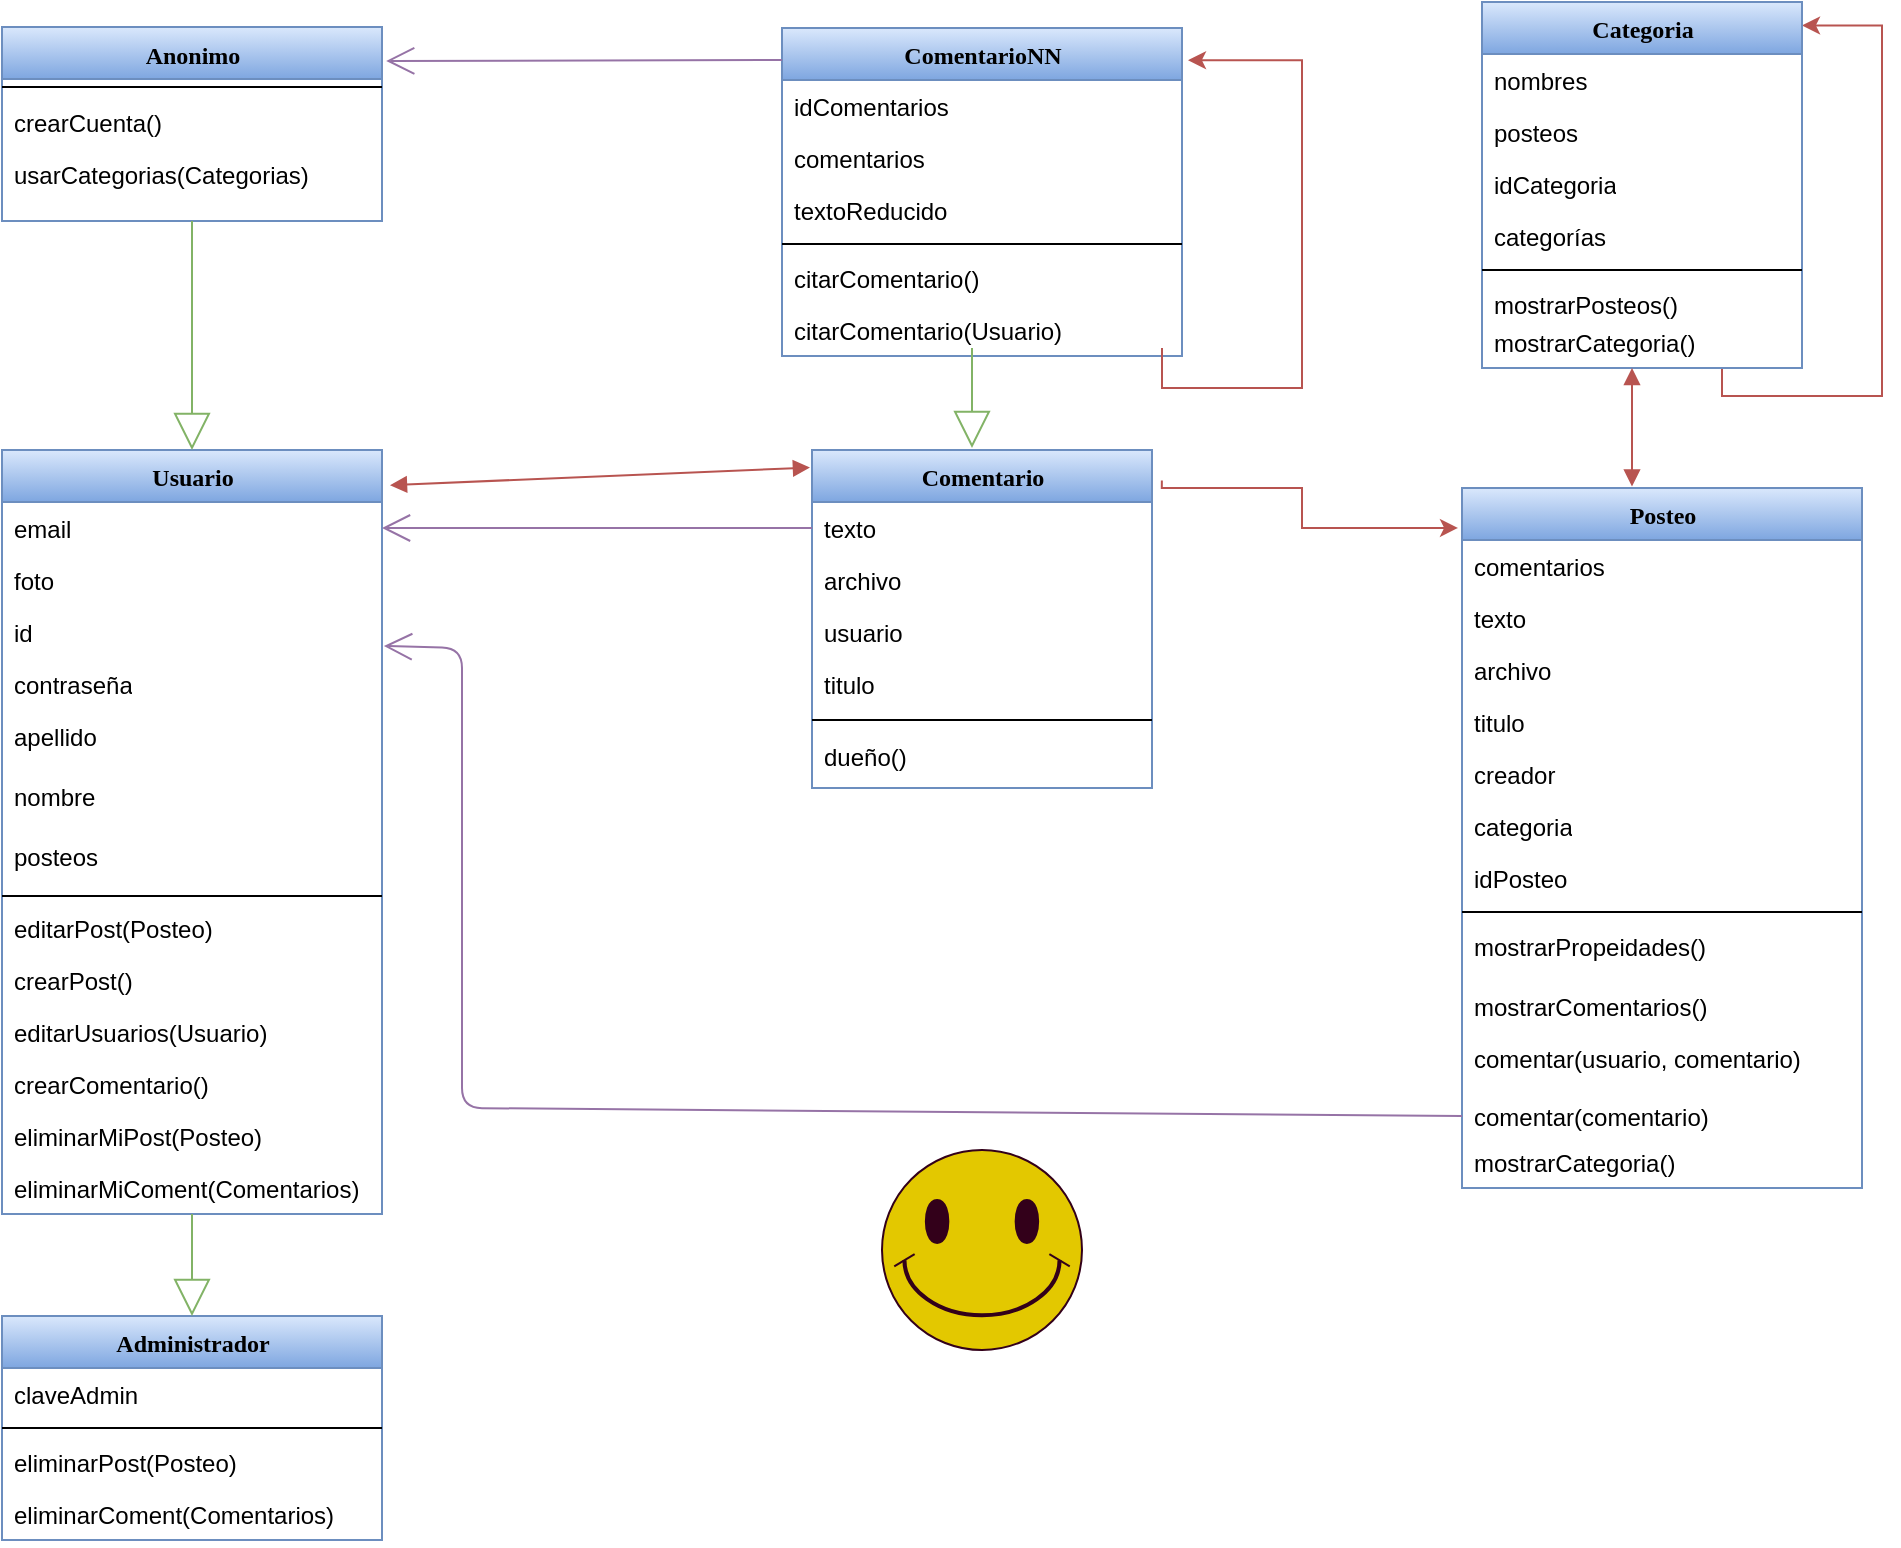 <mxfile version="10.6.7" type="device"><diagram name="Page-1" id="9f46799a-70d6-7492-0946-bef42562c5a5"><mxGraphModel dx="845" dy="737" grid="1" gridSize="10" guides="1" tooltips="1" connect="1" arrows="1" fold="1" page="1" pageScale="1" pageWidth="1100" pageHeight="850" background="#ffffff" math="0" shadow="0"><root><mxCell id="0"/><mxCell id="1" parent="0"/><mxCell id="78961159f06e98e8-17" value="Anonimo" style="swimlane;html=1;fontStyle=1;align=center;verticalAlign=top;childLayout=stackLayout;horizontal=1;startSize=26;horizontalStack=0;resizeParent=1;resizeLast=0;collapsible=1;marginBottom=0;swimlaneFillColor=#ffffff;rounded=0;shadow=0;comic=0;labelBackgroundColor=none;strokeColor=#6c8ebf;strokeWidth=1;fillColor=#dae8fc;fontFamily=Verdana;fontSize=12;gradientColor=#7ea6e0;" parent="1" vertex="1"><mxGeometry x="70" y="19.5" width="190" height="97" as="geometry"/></mxCell><mxCell id="78961159f06e98e8-19" value="" style="line;html=1;strokeWidth=1;fillColor=none;align=left;verticalAlign=middle;spacingTop=-1;spacingLeft=3;spacingRight=3;rotatable=0;labelPosition=right;points=[];portConstraint=eastwest;" parent="78961159f06e98e8-17" vertex="1"><mxGeometry y="26" width="190" height="8" as="geometry"/></mxCell><mxCell id="78961159f06e98e8-20" value="crearCuenta()" style="text;html=1;strokeColor=none;fillColor=none;align=left;verticalAlign=top;spacingLeft=4;spacingRight=4;whiteSpace=wrap;overflow=hidden;rotatable=0;points=[[0,0.5],[1,0.5]];portConstraint=eastwest;" parent="78961159f06e98e8-17" vertex="1"><mxGeometry y="34" width="190" height="26" as="geometry"/></mxCell><mxCell id="78961159f06e98e8-27" value="usarCategorias(Categorias)" style="text;html=1;strokeColor=none;fillColor=none;align=left;verticalAlign=top;spacingLeft=4;spacingRight=4;whiteSpace=wrap;overflow=hidden;rotatable=0;points=[[0,0.5],[1,0.5]];portConstraint=eastwest;" parent="78961159f06e98e8-17" vertex="1"><mxGeometry y="60" width="190" height="26" as="geometry"/></mxCell><mxCell id="78961159f06e98e8-30" value="Posteo" style="swimlane;html=1;fontStyle=1;align=center;verticalAlign=top;childLayout=stackLayout;horizontal=1;startSize=26;horizontalStack=0;resizeParent=1;resizeLast=0;collapsible=1;marginBottom=0;swimlaneFillColor=#ffffff;rounded=0;shadow=0;comic=0;labelBackgroundColor=none;strokeColor=#6c8ebf;strokeWidth=1;fillColor=#dae8fc;fontFamily=Verdana;fontSize=12;gradientColor=#7ea6e0;" parent="1" vertex="1"><mxGeometry x="800" y="250" width="200" height="350" as="geometry"/></mxCell><mxCell id="78961159f06e98e8-31" value="comentarios" style="text;html=1;strokeColor=none;fillColor=none;align=left;verticalAlign=top;spacingLeft=4;spacingRight=4;whiteSpace=wrap;overflow=hidden;rotatable=0;points=[[0,0.5],[1,0.5]];portConstraint=eastwest;" parent="78961159f06e98e8-30" vertex="1"><mxGeometry y="26" width="200" height="26" as="geometry"/></mxCell><mxCell id="78961159f06e98e8-32" value="texto" style="text;html=1;strokeColor=none;fillColor=none;align=left;verticalAlign=top;spacingLeft=4;spacingRight=4;whiteSpace=wrap;overflow=hidden;rotatable=0;points=[[0,0.5],[1,0.5]];portConstraint=eastwest;" parent="78961159f06e98e8-30" vertex="1"><mxGeometry y="52" width="200" height="26" as="geometry"/></mxCell><mxCell id="78961159f06e98e8-33" value="archivo" style="text;html=1;strokeColor=none;fillColor=none;align=left;verticalAlign=top;spacingLeft=4;spacingRight=4;whiteSpace=wrap;overflow=hidden;rotatable=0;points=[[0,0.5],[1,0.5]];portConstraint=eastwest;" parent="78961159f06e98e8-30" vertex="1"><mxGeometry y="78" width="200" height="26" as="geometry"/></mxCell><mxCell id="78961159f06e98e8-34" value="titulo" style="text;html=1;strokeColor=none;fillColor=none;align=left;verticalAlign=top;spacingLeft=4;spacingRight=4;whiteSpace=wrap;overflow=hidden;rotatable=0;points=[[0,0.5],[1,0.5]];portConstraint=eastwest;" parent="78961159f06e98e8-30" vertex="1"><mxGeometry y="104" width="200" height="26" as="geometry"/></mxCell><mxCell id="78961159f06e98e8-36" value="creador" style="text;html=1;strokeColor=none;fillColor=none;align=left;verticalAlign=top;spacingLeft=4;spacingRight=4;whiteSpace=wrap;overflow=hidden;rotatable=0;points=[[0,0.5],[1,0.5]];portConstraint=eastwest;" parent="78961159f06e98e8-30" vertex="1"><mxGeometry y="130" width="200" height="26" as="geometry"/></mxCell><mxCell id="fxsSNE8b6XIYJrLclVtl-2" value="categoria" style="text;html=1;strokeColor=none;fillColor=none;align=left;verticalAlign=top;spacingLeft=4;spacingRight=4;whiteSpace=wrap;overflow=hidden;rotatable=0;points=[[0,0.5],[1,0.5]];portConstraint=eastwest;" parent="78961159f06e98e8-30" vertex="1"><mxGeometry y="156" width="200" height="26" as="geometry"/></mxCell><mxCell id="sAVAzjZVD2drZ40djNOZ-14" value="idPosteo&lt;br&gt;&lt;br&gt;" style="text;html=1;strokeColor=none;fillColor=none;align=left;verticalAlign=top;spacingLeft=4;spacingRight=4;whiteSpace=wrap;overflow=hidden;rotatable=0;points=[[0,0.5],[1,0.5]];portConstraint=eastwest;" parent="78961159f06e98e8-30" vertex="1"><mxGeometry y="182" width="200" height="26" as="geometry"/></mxCell><mxCell id="78961159f06e98e8-38" value="" style="line;html=1;strokeWidth=1;fillColor=none;align=left;verticalAlign=middle;spacingTop=-1;spacingLeft=3;spacingRight=3;rotatable=0;labelPosition=right;points=[];portConstraint=eastwest;" parent="78961159f06e98e8-30" vertex="1"><mxGeometry y="208" width="200" height="8" as="geometry"/></mxCell><mxCell id="LZjvidUnuVpqpDq_tLOS-3" value="mostrarPropeidades()&lt;br&gt;&lt;br&gt;" style="text;html=1;strokeColor=none;fillColor=none;align=left;verticalAlign=top;spacingLeft=4;spacingRight=4;whiteSpace=wrap;overflow=hidden;rotatable=0;points=[[0,0.5],[1,0.5]];portConstraint=eastwest;" parent="78961159f06e98e8-30" vertex="1"><mxGeometry y="216" width="200" height="30" as="geometry"/></mxCell><mxCell id="78961159f06e98e8-40" value="mostrarComentarios()&lt;br&gt;&lt;br&gt;" style="text;html=1;strokeColor=none;fillColor=none;align=left;verticalAlign=top;spacingLeft=4;spacingRight=4;whiteSpace=wrap;overflow=hidden;rotatable=0;points=[[0,0.5],[1,0.5]];portConstraint=eastwest;" parent="78961159f06e98e8-30" vertex="1"><mxGeometry y="246" width="200" height="26" as="geometry"/></mxCell><mxCell id="LZjvidUnuVpqpDq_tLOS-46" value="comentar(usuario, comentario)&lt;br&gt;&lt;br&gt;" style="text;html=1;strokeColor=none;fillColor=none;align=left;verticalAlign=top;spacingLeft=4;spacingRight=4;whiteSpace=wrap;overflow=hidden;rotatable=0;points=[[0,0.5],[1,0.5]];portConstraint=eastwest;" parent="78961159f06e98e8-30" vertex="1"><mxGeometry y="272" width="200" height="18" as="geometry"/></mxCell><mxCell id="78961159f06e98e8-69" value="Usuario" style="swimlane;html=1;fontStyle=1;align=center;verticalAlign=top;childLayout=stackLayout;horizontal=1;startSize=26;horizontalStack=0;resizeParent=1;resizeLast=0;collapsible=1;marginBottom=0;swimlaneFillColor=#ffffff;rounded=0;shadow=0;comic=0;labelBackgroundColor=none;strokeColor=#6c8ebf;strokeWidth=1;fillColor=#dae8fc;fontFamily=Verdana;fontSize=12;gradientColor=#7ea6e0;" parent="1" vertex="1"><mxGeometry x="70" y="231" width="190" height="382" as="geometry"><mxRectangle x="70" y="230" width="80" height="26" as="alternateBounds"/></mxGeometry></mxCell><mxCell id="78961159f06e98e8-70" value="email" style="text;html=1;strokeColor=none;fillColor=none;align=left;verticalAlign=top;spacingLeft=4;spacingRight=4;whiteSpace=wrap;overflow=hidden;rotatable=0;points=[[0,0.5],[1,0.5]];portConstraint=eastwest;" parent="78961159f06e98e8-69" vertex="1"><mxGeometry y="26" width="190" height="26" as="geometry"/></mxCell><mxCell id="78961159f06e98e8-71" value="foto" style="text;html=1;strokeColor=none;fillColor=none;align=left;verticalAlign=top;spacingLeft=4;spacingRight=4;whiteSpace=wrap;overflow=hidden;rotatable=0;points=[[0,0.5],[1,0.5]];portConstraint=eastwest;" parent="78961159f06e98e8-69" vertex="1"><mxGeometry y="52" width="190" height="26" as="geometry"/></mxCell><mxCell id="78961159f06e98e8-72" value="id" style="text;html=1;strokeColor=none;fillColor=none;align=left;verticalAlign=top;spacingLeft=4;spacingRight=4;whiteSpace=wrap;overflow=hidden;rotatable=0;points=[[0,0.5],[1,0.5]];portConstraint=eastwest;" parent="78961159f06e98e8-69" vertex="1"><mxGeometry y="78" width="190" height="26" as="geometry"/></mxCell><mxCell id="78961159f06e98e8-74" value="contraseña" style="text;html=1;strokeColor=none;fillColor=none;align=left;verticalAlign=top;spacingLeft=4;spacingRight=4;whiteSpace=wrap;overflow=hidden;rotatable=0;points=[[0,0.5],[1,0.5]];portConstraint=eastwest;" parent="78961159f06e98e8-69" vertex="1"><mxGeometry y="104" width="190" height="26" as="geometry"/></mxCell><mxCell id="XuMHoCYQhZH6YwobkbX5-2" value="apellido" style="text;html=1;strokeColor=none;fillColor=none;align=left;verticalAlign=top;spacingLeft=4;spacingRight=4;whiteSpace=wrap;overflow=hidden;rotatable=0;points=[[0,0.5],[1,0.5]];portConstraint=eastwest;" vertex="1" parent="78961159f06e98e8-69"><mxGeometry y="130" width="190" height="30" as="geometry"/></mxCell><mxCell id="XuMHoCYQhZH6YwobkbX5-1" value="nombre" style="text;html=1;strokeColor=none;fillColor=none;align=left;verticalAlign=top;spacingLeft=4;spacingRight=4;whiteSpace=wrap;overflow=hidden;rotatable=0;points=[[0,0.5],[1,0.5]];portConstraint=eastwest;" vertex="1" parent="78961159f06e98e8-69"><mxGeometry y="160" width="190" height="30" as="geometry"/></mxCell><mxCell id="78961159f06e98e8-75" value="posteos" style="text;html=1;strokeColor=none;fillColor=none;align=left;verticalAlign=top;spacingLeft=4;spacingRight=4;whiteSpace=wrap;overflow=hidden;rotatable=0;points=[[0,0.5],[1,0.5]];portConstraint=eastwest;" parent="78961159f06e98e8-69" vertex="1"><mxGeometry y="190" width="190" height="30" as="geometry"/></mxCell><mxCell id="78961159f06e98e8-77" value="" style="line;html=1;strokeWidth=1;fillColor=none;align=left;verticalAlign=middle;spacingTop=-1;spacingLeft=3;spacingRight=3;rotatable=0;labelPosition=right;points=[];portConstraint=eastwest;" parent="78961159f06e98e8-69" vertex="1"><mxGeometry y="220" width="190" height="6" as="geometry"/></mxCell><mxCell id="78961159f06e98e8-78" value="editarPost(Posteo)" style="text;html=1;strokeColor=none;fillColor=none;align=left;verticalAlign=top;spacingLeft=4;spacingRight=4;whiteSpace=wrap;overflow=hidden;rotatable=0;points=[[0,0.5],[1,0.5]];portConstraint=eastwest;" parent="78961159f06e98e8-69" vertex="1"><mxGeometry y="226" width="190" height="26" as="geometry"/></mxCell><mxCell id="78961159f06e98e8-79" value="crearPost()" style="text;html=1;strokeColor=none;fillColor=none;align=left;verticalAlign=top;spacingLeft=4;spacingRight=4;whiteSpace=wrap;overflow=hidden;rotatable=0;points=[[0,0.5],[1,0.5]];portConstraint=eastwest;" parent="78961159f06e98e8-69" vertex="1"><mxGeometry y="252" width="190" height="26" as="geometry"/></mxCell><mxCell id="78961159f06e98e8-80" value="editarUsuarios(Usuario)" style="text;html=1;strokeColor=none;fillColor=none;align=left;verticalAlign=top;spacingLeft=4;spacingRight=4;whiteSpace=wrap;overflow=hidden;rotatable=0;points=[[0,0.5],[1,0.5]];portConstraint=eastwest;" parent="78961159f06e98e8-69" vertex="1"><mxGeometry y="278" width="190" height="26" as="geometry"/></mxCell><mxCell id="78961159f06e98e8-81" value="crearComentario()" style="text;html=1;strokeColor=none;fillColor=none;align=left;verticalAlign=top;spacingLeft=4;spacingRight=4;whiteSpace=wrap;overflow=hidden;rotatable=0;points=[[0,0.5],[1,0.5]];portConstraint=eastwest;" parent="78961159f06e98e8-69" vertex="1"><mxGeometry y="304" width="190" height="26" as="geometry"/></mxCell><mxCell id="sAVAzjZVD2drZ40djNOZ-12" value="eliminarMiPost(Posteo)" style="text;html=1;strokeColor=none;fillColor=none;align=left;verticalAlign=top;spacingLeft=4;spacingRight=4;whiteSpace=wrap;overflow=hidden;rotatable=0;points=[[0,0.5],[1,0.5]];portConstraint=eastwest;" parent="78961159f06e98e8-69" vertex="1"><mxGeometry y="330" width="190" height="26" as="geometry"/></mxCell><mxCell id="fxsSNE8b6XIYJrLclVtl-8" value="eliminarMiComent(Comentarios)" style="text;html=1;strokeColor=none;fillColor=none;align=left;verticalAlign=top;spacingLeft=4;spacingRight=4;whiteSpace=wrap;overflow=hidden;rotatable=0;points=[[0,0.5],[1,0.5]];portConstraint=eastwest;" parent="78961159f06e98e8-69" vertex="1"><mxGeometry y="356" width="190" height="26" as="geometry"/></mxCell><mxCell id="LZjvidUnuVpqpDq_tLOS-54" style="edgeStyle=orthogonalEdgeStyle;rounded=0;orthogonalLoop=1;jettySize=auto;html=1;exitX=0.75;exitY=1;exitDx=0;exitDy=0;entryX=1;entryY=0.064;entryDx=0;entryDy=0;entryPerimeter=0;gradientColor=#ea6b66;fillColor=#f8cecc;strokeColor=#b85450;" parent="1" source="78961159f06e98e8-82" target="78961159f06e98e8-82" edge="1"><mxGeometry relative="1" as="geometry"><mxPoint x="1060" y="30" as="targetPoint"/><Array as="points"><mxPoint x="940" y="204"/><mxPoint x="1010" y="204"/><mxPoint x="1010" y="30"/></Array></mxGeometry></mxCell><mxCell id="78961159f06e98e8-82" value="Categoria" style="swimlane;html=1;fontStyle=1;align=center;verticalAlign=top;childLayout=stackLayout;horizontal=1;startSize=26;horizontalStack=0;resizeParent=1;resizeLast=0;collapsible=1;marginBottom=0;swimlaneFillColor=#ffffff;rounded=0;shadow=0;comic=0;labelBackgroundColor=none;strokeColor=#6c8ebf;strokeWidth=1;fillColor=#dae8fc;fontFamily=Verdana;fontSize=12;gradientColor=#7ea6e0;" parent="1" vertex="1"><mxGeometry x="810" y="7" width="160" height="183" as="geometry"/></mxCell><mxCell id="78961159f06e98e8-83" value="nombres" style="text;html=1;strokeColor=none;fillColor=none;align=left;verticalAlign=top;spacingLeft=4;spacingRight=4;whiteSpace=wrap;overflow=hidden;rotatable=0;points=[[0,0.5],[1,0.5]];portConstraint=eastwest;" parent="78961159f06e98e8-82" vertex="1"><mxGeometry y="26" width="160" height="26" as="geometry"/></mxCell><mxCell id="78961159f06e98e8-84" value="posteos" style="text;html=1;strokeColor=none;fillColor=none;align=left;verticalAlign=top;spacingLeft=4;spacingRight=4;whiteSpace=wrap;overflow=hidden;rotatable=0;points=[[0,0.5],[1,0.5]];portConstraint=eastwest;" parent="78961159f06e98e8-82" vertex="1"><mxGeometry y="52" width="160" height="26" as="geometry"/></mxCell><mxCell id="XuMHoCYQhZH6YwobkbX5-4" value="idCategoria&lt;br&gt;&lt;br&gt;" style="text;html=1;strokeColor=none;fillColor=none;align=left;verticalAlign=top;spacingLeft=4;spacingRight=4;whiteSpace=wrap;overflow=hidden;rotatable=0;points=[[0,0.5],[1,0.5]];portConstraint=eastwest;" vertex="1" parent="78961159f06e98e8-82"><mxGeometry y="78" width="160" height="26" as="geometry"/></mxCell><mxCell id="fxsSNE8b6XIYJrLclVtl-1" value="categorías" style="text;html=1;strokeColor=none;fillColor=none;align=left;verticalAlign=top;spacingLeft=4;spacingRight=4;whiteSpace=wrap;overflow=hidden;rotatable=0;points=[[0,0.5],[1,0.5]];portConstraint=eastwest;" parent="78961159f06e98e8-82" vertex="1"><mxGeometry y="104" width="160" height="26" as="geometry"/></mxCell><mxCell id="78961159f06e98e8-90" value="" style="line;html=1;strokeWidth=1;fillColor=none;align=left;verticalAlign=middle;spacingTop=-1;spacingLeft=3;spacingRight=3;rotatable=0;labelPosition=right;points=[];portConstraint=eastwest;" parent="78961159f06e98e8-82" vertex="1"><mxGeometry y="130" width="160" height="8" as="geometry"/></mxCell><mxCell id="78961159f06e98e8-91" value="mostrarPosteos()" style="text;html=1;strokeColor=none;fillColor=none;align=left;verticalAlign=top;spacingLeft=4;spacingRight=4;whiteSpace=wrap;overflow=hidden;rotatable=0;points=[[0,0.5],[1,0.5]];portConstraint=eastwest;" parent="78961159f06e98e8-82" vertex="1"><mxGeometry y="138" width="160" height="26" as="geometry"/></mxCell><mxCell id="78961159f06e98e8-95" value="Administrador" style="swimlane;html=1;fontStyle=1;align=center;verticalAlign=top;childLayout=stackLayout;horizontal=1;startSize=26;horizontalStack=0;resizeParent=1;resizeLast=0;collapsible=1;marginBottom=0;swimlaneFillColor=#ffffff;rounded=0;shadow=0;comic=0;labelBackgroundColor=none;strokeColor=#6c8ebf;strokeWidth=1;fillColor=#dae8fc;fontFamily=Verdana;fontSize=12;gradientColor=#7ea6e0;" parent="1" vertex="1"><mxGeometry x="70" y="664" width="190" height="112" as="geometry"/></mxCell><mxCell id="78961159f06e98e8-96" value="claveAdmin" style="text;html=1;strokeColor=none;fillColor=none;align=left;verticalAlign=top;spacingLeft=4;spacingRight=4;whiteSpace=wrap;overflow=hidden;rotatable=0;points=[[0,0.5],[1,0.5]];portConstraint=eastwest;" parent="78961159f06e98e8-95" vertex="1"><mxGeometry y="26" width="190" height="26" as="geometry"/></mxCell><mxCell id="78961159f06e98e8-103" value="" style="line;html=1;strokeWidth=1;fillColor=none;align=left;verticalAlign=middle;spacingTop=-1;spacingLeft=3;spacingRight=3;rotatable=0;labelPosition=right;points=[];portConstraint=eastwest;" parent="78961159f06e98e8-95" vertex="1"><mxGeometry y="52" width="190" height="8" as="geometry"/></mxCell><mxCell id="78961159f06e98e8-104" value="eliminarPost(Posteo)" style="text;html=1;strokeColor=none;fillColor=none;align=left;verticalAlign=top;spacingLeft=4;spacingRight=4;whiteSpace=wrap;overflow=hidden;rotatable=0;points=[[0,0.5],[1,0.5]];portConstraint=eastwest;" parent="78961159f06e98e8-95" vertex="1"><mxGeometry y="60" width="190" height="26" as="geometry"/></mxCell><mxCell id="fxsSNE8b6XIYJrLclVtl-9" value="eliminarComent(Comentarios)" style="text;html=1;strokeColor=none;fillColor=none;align=left;verticalAlign=top;spacingLeft=4;spacingRight=4;whiteSpace=wrap;overflow=hidden;rotatable=0;points=[[0,0.5],[1,0.5]];portConstraint=eastwest;" parent="78961159f06e98e8-95" vertex="1"><mxGeometry y="86" width="190" height="26" as="geometry"/></mxCell><mxCell id="78961159f06e98e8-108" value="Comentario" style="swimlane;html=1;fontStyle=1;align=center;verticalAlign=top;childLayout=stackLayout;horizontal=1;startSize=26;horizontalStack=0;resizeParent=1;resizeLast=0;collapsible=1;marginBottom=0;swimlaneFillColor=#ffffff;rounded=0;shadow=0;comic=0;labelBackgroundColor=none;strokeColor=#6c8ebf;strokeWidth=1;fillColor=#dae8fc;fontFamily=Verdana;fontSize=12;gradientColor=#7ea6e0;" parent="1" vertex="1"><mxGeometry x="475" y="231" width="170" height="169" as="geometry"/></mxCell><mxCell id="LZjvidUnuVpqpDq_tLOS-4" value="texto&lt;br&gt;&lt;br&gt;" style="text;html=1;strokeColor=none;fillColor=none;align=left;verticalAlign=top;spacingLeft=4;spacingRight=4;whiteSpace=wrap;overflow=hidden;rotatable=0;points=[[0,0.5],[1,0.5]];portConstraint=eastwest;" parent="78961159f06e98e8-108" vertex="1"><mxGeometry y="26" width="170" height="26" as="geometry"/></mxCell><mxCell id="LZjvidUnuVpqpDq_tLOS-6" value="archivo&lt;br&gt;" style="text;html=1;strokeColor=none;fillColor=none;align=left;verticalAlign=top;spacingLeft=4;spacingRight=4;whiteSpace=wrap;overflow=hidden;rotatable=0;points=[[0,0.5],[1,0.5]];portConstraint=eastwest;" parent="78961159f06e98e8-108" vertex="1"><mxGeometry y="52" width="170" height="26" as="geometry"/></mxCell><mxCell id="LZjvidUnuVpqpDq_tLOS-49" value="usuario&lt;br&gt;" style="text;html=1;strokeColor=none;fillColor=none;align=left;verticalAlign=top;spacingLeft=4;spacingRight=4;whiteSpace=wrap;overflow=hidden;rotatable=0;points=[[0,0.5],[1,0.5]];portConstraint=eastwest;" parent="78961159f06e98e8-108" vertex="1"><mxGeometry y="78" width="170" height="26" as="geometry"/></mxCell><mxCell id="XuMHoCYQhZH6YwobkbX5-5" value="titulo&lt;br&gt;" style="text;html=1;strokeColor=none;fillColor=none;align=left;verticalAlign=top;spacingLeft=4;spacingRight=4;whiteSpace=wrap;overflow=hidden;rotatable=0;points=[[0,0.5],[1,0.5]];portConstraint=eastwest;" vertex="1" parent="78961159f06e98e8-108"><mxGeometry y="104" width="170" height="26" as="geometry"/></mxCell><mxCell id="78961159f06e98e8-116" value="" style="line;html=1;strokeWidth=1;fillColor=none;align=left;verticalAlign=middle;spacingTop=-1;spacingLeft=3;spacingRight=3;rotatable=0;labelPosition=right;points=[];portConstraint=eastwest;" parent="78961159f06e98e8-108" vertex="1"><mxGeometry y="130" width="170" height="10" as="geometry"/></mxCell><mxCell id="LZjvidUnuVpqpDq_tLOS-55" value="dueño()&lt;br&gt;" style="text;html=1;strokeColor=none;fillColor=none;align=left;verticalAlign=top;spacingLeft=4;spacingRight=4;whiteSpace=wrap;overflow=hidden;rotatable=0;points=[[0,0.5],[1,0.5]];portConstraint=eastwest;" parent="78961159f06e98e8-108" vertex="1"><mxGeometry y="140" width="170" height="26" as="geometry"/></mxCell><mxCell id="sAVAzjZVD2drZ40djNOZ-39" value="" style="endArrow=open;endFill=1;endSize=12;html=1;entryX=1.005;entryY=0.769;entryDx=0;entryDy=0;entryPerimeter=0;exitX=0;exitY=0.5;exitDx=0;exitDy=0;fillColor=#e1d5e7;strokeColor=#9673a6;" parent="1" source="LZjvidUnuVpqpDq_tLOS-45" target="78961159f06e98e8-72" edge="1"><mxGeometry width="160" relative="1" as="geometry"><mxPoint x="820" y="673" as="sourcePoint"/><mxPoint x="270" y="330" as="targetPoint"/><Array as="points"><mxPoint x="300" y="560"/><mxPoint x="300" y="330"/></Array></mxGeometry></mxCell><mxCell id="sAVAzjZVD2drZ40djNOZ-40" value="" style="endArrow=block;endSize=16;endFill=0;html=1;exitX=0.5;exitY=1;exitDx=0;exitDy=0;entryX=0.5;entryY=0;entryDx=0;entryDy=0;fillColor=#d5e8d4;strokeColor=#82b366;" parent="1" source="78961159f06e98e8-17" target="78961159f06e98e8-69" edge="1"><mxGeometry width="160" relative="1" as="geometry"><mxPoint x="70" y="351.5" as="sourcePoint"/><mxPoint x="230" y="351.5" as="targetPoint"/><Array as="points"/></mxGeometry></mxCell><mxCell id="sAVAzjZVD2drZ40djNOZ-41" value="" style="endArrow=block;endSize=16;endFill=0;html=1;exitX=0.5;exitY=1;exitDx=0;exitDy=0;entryX=0.5;entryY=0;entryDx=0;entryDy=0;fillColor=#d5e8d4;strokeColor=#82b366;" parent="1" source="78961159f06e98e8-69" target="78961159f06e98e8-95" edge="1"><mxGeometry width="160" relative="1" as="geometry"><mxPoint x="260" y="672" as="sourcePoint"/><mxPoint x="260" y="752" as="targetPoint"/><Array as="points"/></mxGeometry></mxCell><mxCell id="sAVAzjZVD2drZ40djNOZ-47" value="" style="endArrow=block;startArrow=block;endFill=1;startFill=1;html=1;exitX=0.425;exitY=-0.002;exitDx=0;exitDy=0;exitPerimeter=0;fillColor=#f8cecc;strokeColor=#b85450;" parent="1" source="78961159f06e98e8-30" edge="1"><mxGeometry width="160" relative="1" as="geometry"><mxPoint x="640" y="70" as="sourcePoint"/><mxPoint x="885" y="190" as="targetPoint"/><Array as="points"/></mxGeometry></mxCell><mxCell id="LZjvidUnuVpqpDq_tLOS-27" value="ComentarioNN&lt;br&gt;&lt;br&gt;" style="swimlane;html=1;fontStyle=1;align=center;verticalAlign=top;childLayout=stackLayout;horizontal=1;startSize=26;horizontalStack=0;resizeParent=1;resizeLast=0;collapsible=1;marginBottom=0;swimlaneFillColor=#ffffff;rounded=0;shadow=0;comic=0;labelBackgroundColor=none;strokeColor=#6c8ebf;strokeWidth=1;fillColor=#dae8fc;fontFamily=Verdana;fontSize=12;gradientColor=#7ea6e0;" parent="1" vertex="1"><mxGeometry x="460" y="20" width="200" height="164" as="geometry"/></mxCell><mxCell id="XuMHoCYQhZH6YwobkbX5-3" value="idComentarios&lt;br&gt;&lt;br&gt;" style="text;html=1;strokeColor=none;fillColor=none;align=left;verticalAlign=top;spacingLeft=4;spacingRight=4;whiteSpace=wrap;overflow=hidden;rotatable=0;points=[[0,0.5],[1,0.5]];portConstraint=eastwest;" vertex="1" parent="LZjvidUnuVpqpDq_tLOS-27"><mxGeometry y="26" width="200" height="26" as="geometry"/></mxCell><mxCell id="LZjvidUnuVpqpDq_tLOS-28" value="comentarios" style="text;html=1;strokeColor=none;fillColor=none;align=left;verticalAlign=top;spacingLeft=4;spacingRight=4;whiteSpace=wrap;overflow=hidden;rotatable=0;points=[[0,0.5],[1,0.5]];portConstraint=eastwest;" parent="LZjvidUnuVpqpDq_tLOS-27" vertex="1"><mxGeometry y="52" width="200" height="26" as="geometry"/></mxCell><mxCell id="LZjvidUnuVpqpDq_tLOS-29" value="textoReducido" style="text;html=1;strokeColor=none;fillColor=none;align=left;verticalAlign=top;spacingLeft=4;spacingRight=4;whiteSpace=wrap;overflow=hidden;rotatable=0;points=[[0,0.5],[1,0.5]];portConstraint=eastwest;" parent="LZjvidUnuVpqpDq_tLOS-27" vertex="1"><mxGeometry y="78" width="200" height="26" as="geometry"/></mxCell><mxCell id="LZjvidUnuVpqpDq_tLOS-35" value="" style="line;html=1;strokeWidth=1;fillColor=none;align=left;verticalAlign=middle;spacingTop=-1;spacingLeft=3;spacingRight=3;rotatable=0;labelPosition=right;points=[];portConstraint=eastwest;" parent="LZjvidUnuVpqpDq_tLOS-27" vertex="1"><mxGeometry y="104" width="200" height="8" as="geometry"/></mxCell><mxCell id="LZjvidUnuVpqpDq_tLOS-47" value="citarComentario()&lt;br&gt;" style="text;html=1;strokeColor=none;fillColor=none;align=left;verticalAlign=top;spacingLeft=4;spacingRight=4;whiteSpace=wrap;overflow=hidden;rotatable=0;points=[[0,0.5],[1,0.5]];portConstraint=eastwest;" parent="LZjvidUnuVpqpDq_tLOS-27" vertex="1"><mxGeometry y="112" width="200" height="26" as="geometry"/></mxCell><mxCell id="LZjvidUnuVpqpDq_tLOS-48" value="citarComentario(Usuario)&lt;br&gt;" style="text;html=1;strokeColor=none;fillColor=none;align=left;verticalAlign=top;spacingLeft=4;spacingRight=4;whiteSpace=wrap;overflow=hidden;rotatable=0;points=[[0,0.5],[1,0.5]];portConstraint=eastwest;" parent="LZjvidUnuVpqpDq_tLOS-27" vertex="1"><mxGeometry y="138" width="200" height="26" as="geometry"/></mxCell><mxCell id="LZjvidUnuVpqpDq_tLOS-40" value="" style="endArrow=open;endFill=1;endSize=12;html=1;entryX=1.011;entryY=0.175;entryDx=0;entryDy=0;entryPerimeter=0;fillColor=#e1d5e7;strokeColor=#9673a6;" parent="1" target="78961159f06e98e8-17" edge="1"><mxGeometry width="160" relative="1" as="geometry"><mxPoint x="460" y="36" as="sourcePoint"/><mxPoint x="263" y="57.5" as="targetPoint"/><Array as="points"/></mxGeometry></mxCell><mxCell id="LZjvidUnuVpqpDq_tLOS-41" value="" style="endArrow=block;endSize=16;endFill=0;html=1;fillColor=#d5e8d4;strokeColor=#82b366;" parent="1" edge="1"><mxGeometry width="160" relative="1" as="geometry"><mxPoint x="555" y="180" as="sourcePoint"/><mxPoint x="555" y="230" as="targetPoint"/><Array as="points"/></mxGeometry></mxCell><mxCell id="LZjvidUnuVpqpDq_tLOS-42" value="" style="verticalLabelPosition=bottom;verticalAlign=top;html=1;shape=mxgraph.basic.smiley;fillColor=#e3c800;strokeColor=#33001A;fontColor=#ffffff;" parent="1" vertex="1"><mxGeometry x="510" y="581" width="100" height="100" as="geometry"/></mxCell><mxCell id="LZjvidUnuVpqpDq_tLOS-43" value="" style="endArrow=block;startArrow=block;endFill=1;startFill=1;html=1;entryX=1.021;entryY=0.046;entryDx=0;entryDy=0;exitX=-0.006;exitY=0.052;exitDx=0;exitDy=0;exitPerimeter=0;entryPerimeter=0;fillColor=#f8cecc;strokeColor=#b85450;" parent="1" source="78961159f06e98e8-108" target="78961159f06e98e8-69" edge="1"><mxGeometry width="160" relative="1" as="geometry"><mxPoint x="437" y="364.5" as="sourcePoint"/><mxPoint x="280" y="212.5" as="targetPoint"/><Array as="points"/></mxGeometry></mxCell><mxCell id="LZjvidUnuVpqpDq_tLOS-44" value="" style="endArrow=open;endFill=1;endSize=12;html=1;entryX=1;entryY=0.5;entryDx=0;entryDy=0;exitX=0;exitY=0.5;exitDx=0;exitDy=0;fillColor=#e1d5e7;strokeColor=#9673a6;" parent="1" target="78961159f06e98e8-70" edge="1"><mxGeometry width="160" relative="1" as="geometry"><mxPoint x="475" y="270" as="sourcePoint"/><mxPoint x="260" y="288" as="targetPoint"/><Array as="points"/></mxGeometry></mxCell><mxCell id="LZjvidUnuVpqpDq_tLOS-45" value="comentar(comentario)&lt;br&gt;&lt;br&gt;" style="text;html=1;strokeColor=none;fillColor=none;align=left;verticalAlign=top;spacingLeft=4;spacingRight=4;whiteSpace=wrap;overflow=hidden;rotatable=0;points=[[0,0.5],[1,0.5]];portConstraint=eastwest;" parent="1" vertex="1"><mxGeometry x="800" y="551" width="200" height="26" as="geometry"/></mxCell><mxCell id="LZjvidUnuVpqpDq_tLOS-50" value="mostrarCategoria()&lt;br&gt;" style="text;html=1;strokeColor=none;fillColor=none;align=left;verticalAlign=top;spacingLeft=4;spacingRight=4;whiteSpace=wrap;overflow=hidden;rotatable=0;points=[[0,0.5],[1,0.5]];portConstraint=eastwest;" parent="1" vertex="1"><mxGeometry x="800" y="574" width="200" height="26" as="geometry"/></mxCell><mxCell id="LZjvidUnuVpqpDq_tLOS-56" style="edgeStyle=orthogonalEdgeStyle;rounded=0;orthogonalLoop=1;jettySize=auto;html=1;entryX=1.015;entryY=0.098;entryDx=0;entryDy=0;entryPerimeter=0;gradientColor=#ea6b66;fillColor=#f8cecc;strokeColor=#b85450;" parent="1" target="LZjvidUnuVpqpDq_tLOS-27" edge="1"><mxGeometry relative="1" as="geometry"><mxPoint x="690" y="40.5" as="targetPoint"/><mxPoint x="650" y="180" as="sourcePoint"/><Array as="points"><mxPoint x="650" y="200"/><mxPoint x="720" y="200"/><mxPoint x="720" y="36"/></Array></mxGeometry></mxCell><mxCell id="_KYelzHMVNpBrr6a7vI1-2" style="edgeStyle=orthogonalEdgeStyle;rounded=0;orthogonalLoop=1;jettySize=auto;html=1;gradientColor=#ea6b66;fillColor=#f8cecc;strokeColor=#b85450;exitX=1.029;exitY=0.09;exitDx=0;exitDy=0;exitPerimeter=0;entryX=-0.01;entryY=0.057;entryDx=0;entryDy=0;entryPerimeter=0;" parent="1" source="78961159f06e98e8-108" target="78961159f06e98e8-30" edge="1"><mxGeometry relative="1" as="geometry"><mxPoint x="760" y="270" as="targetPoint"/><mxPoint x="680" y="270" as="sourcePoint"/><Array as="points"><mxPoint x="720" y="250"/><mxPoint x="720" y="270"/></Array></mxGeometry></mxCell><mxCell id="_KYelzHMVNpBrr6a7vI1-3" value="mostrarCategoria()" style="text;html=1;strokeColor=none;fillColor=none;align=left;verticalAlign=top;spacingLeft=4;spacingRight=4;whiteSpace=wrap;overflow=hidden;rotatable=0;points=[[0,0.5],[1,0.5]];portConstraint=eastwest;" parent="1" vertex="1"><mxGeometry x="810" y="164" width="160" height="26" as="geometry"/></mxCell></root></mxGraphModel></diagram></mxfile>